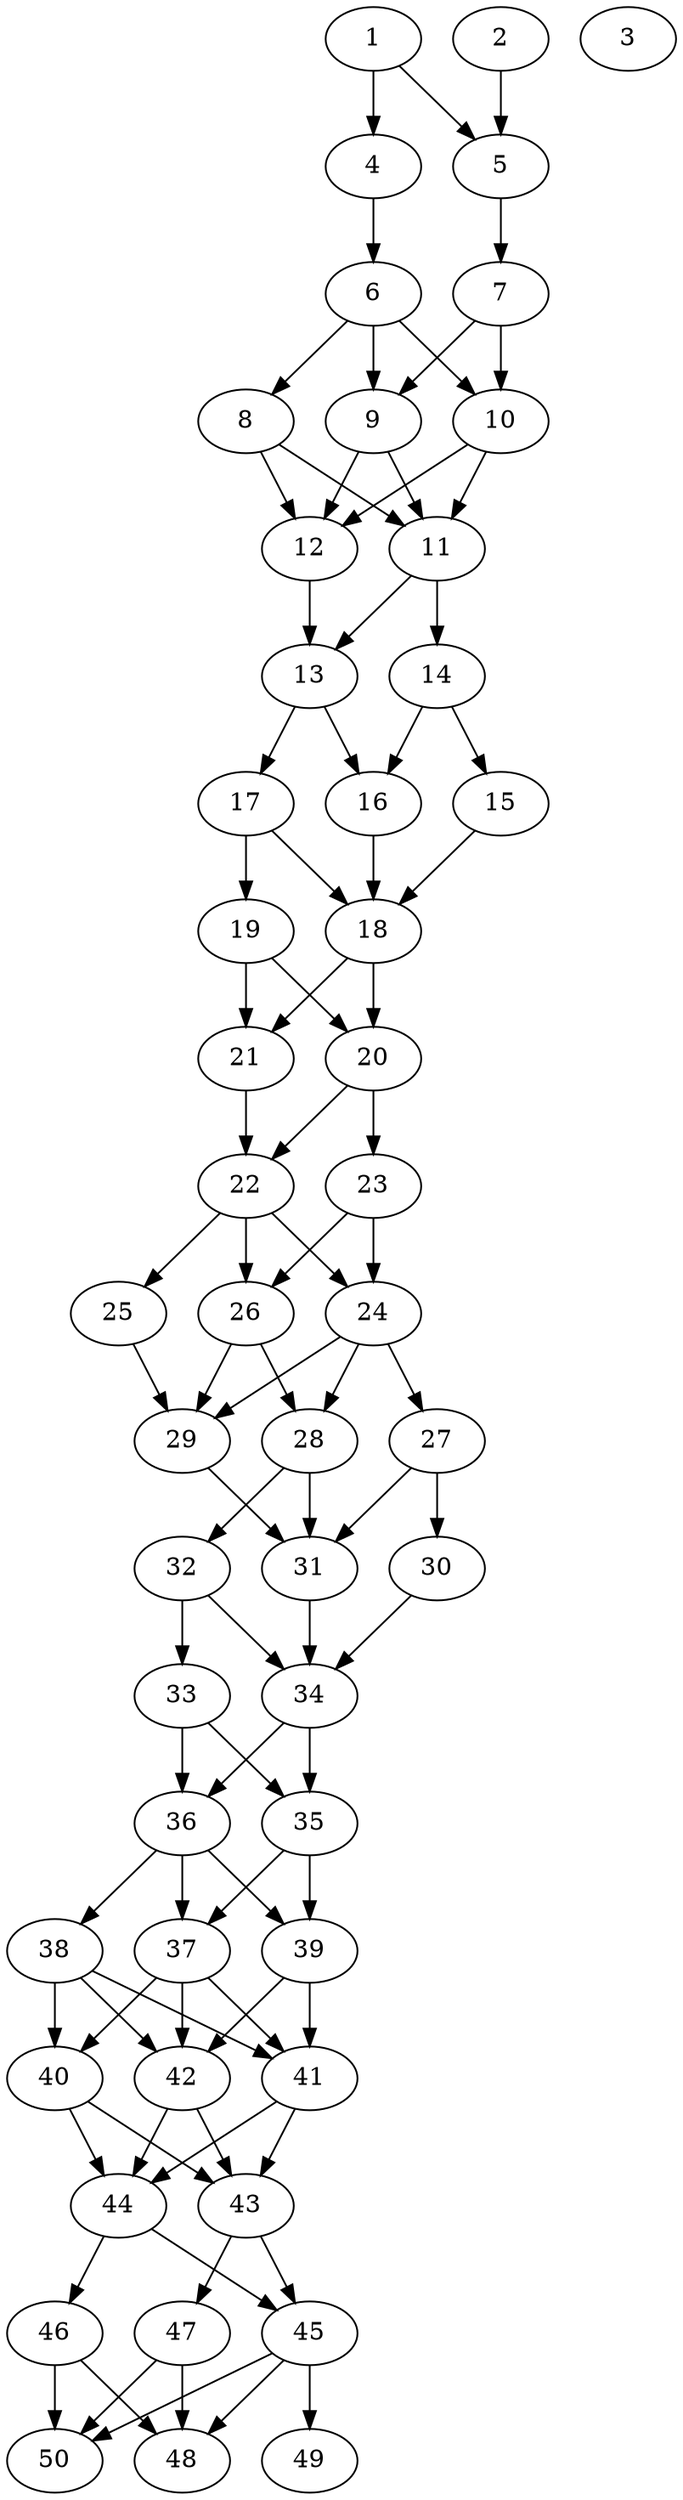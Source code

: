 // DAG automatically generated by daggen at Thu Oct  3 14:07:57 2019
// ./daggen --dot -n 50 --ccr 0.4 --fat 0.3 --regular 0.9 --density 0.9 --mindata 5242880 --maxdata 52428800 
digraph G {
  1 [size="77967360", alpha="0.11", expect_size="31186944"] 
  1 -> 4 [size ="31186944"]
  1 -> 5 [size ="31186944"]
  2 [size="31659520", alpha="0.18", expect_size="12663808"] 
  2 -> 5 [size ="12663808"]
  3 [size="34027520", alpha="0.10", expect_size="13611008"] 
  4 [size="24299520", alpha="0.02", expect_size="9719808"] 
  4 -> 6 [size ="9719808"]
  5 [size="75217920", alpha="0.18", expect_size="30087168"] 
  5 -> 7 [size ="30087168"]
  6 [size="78095360", alpha="0.12", expect_size="31238144"] 
  6 -> 8 [size ="31238144"]
  6 -> 9 [size ="31238144"]
  6 -> 10 [size ="31238144"]
  7 [size="88496640", alpha="0.16", expect_size="35398656"] 
  7 -> 9 [size ="35398656"]
  7 -> 10 [size ="35398656"]
  8 [size="48435200", alpha="0.12", expect_size="19374080"] 
  8 -> 11 [size ="19374080"]
  8 -> 12 [size ="19374080"]
  9 [size="95482880", alpha="0.11", expect_size="38193152"] 
  9 -> 11 [size ="38193152"]
  9 -> 12 [size ="38193152"]
  10 [size="45327360", alpha="0.04", expect_size="18130944"] 
  10 -> 11 [size ="18130944"]
  10 -> 12 [size ="18130944"]
  11 [size="19417600", alpha="0.15", expect_size="7767040"] 
  11 -> 13 [size ="7767040"]
  11 -> 14 [size ="7767040"]
  12 [size="84948480", alpha="0.13", expect_size="33979392"] 
  12 -> 13 [size ="33979392"]
  13 [size="71388160", alpha="0.20", expect_size="28555264"] 
  13 -> 16 [size ="28555264"]
  13 -> 17 [size ="28555264"]
  14 [size="14824960", alpha="0.05", expect_size="5929984"] 
  14 -> 15 [size ="5929984"]
  14 -> 16 [size ="5929984"]
  15 [size="25195520", alpha="0.13", expect_size="10078208"] 
  15 -> 18 [size ="10078208"]
  16 [size="129520640", alpha="0.07", expect_size="51808256"] 
  16 -> 18 [size ="51808256"]
  17 [size="79928320", alpha="0.01", expect_size="31971328"] 
  17 -> 18 [size ="31971328"]
  17 -> 19 [size ="31971328"]
  18 [size="55467520", alpha="0.13", expect_size="22187008"] 
  18 -> 20 [size ="22187008"]
  18 -> 21 [size ="22187008"]
  19 [size="126433280", alpha="0.06", expect_size="50573312"] 
  19 -> 20 [size ="50573312"]
  19 -> 21 [size ="50573312"]
  20 [size="73528320", alpha="0.03", expect_size="29411328"] 
  20 -> 22 [size ="29411328"]
  20 -> 23 [size ="29411328"]
  21 [size="95518720", alpha="0.11", expect_size="38207488"] 
  21 -> 22 [size ="38207488"]
  22 [size="66191360", alpha="0.02", expect_size="26476544"] 
  22 -> 24 [size ="26476544"]
  22 -> 25 [size ="26476544"]
  22 -> 26 [size ="26476544"]
  23 [size="26247680", alpha="0.17", expect_size="10499072"] 
  23 -> 24 [size ="10499072"]
  23 -> 26 [size ="10499072"]
  24 [size="25226240", alpha="0.14", expect_size="10090496"] 
  24 -> 27 [size ="10090496"]
  24 -> 28 [size ="10090496"]
  24 -> 29 [size ="10090496"]
  25 [size="57658880", alpha="0.01", expect_size="23063552"] 
  25 -> 29 [size ="23063552"]
  26 [size="15073280", alpha="0.19", expect_size="6029312"] 
  26 -> 28 [size ="6029312"]
  26 -> 29 [size ="6029312"]
  27 [size="56317440", alpha="0.10", expect_size="22526976"] 
  27 -> 30 [size ="22526976"]
  27 -> 31 [size ="22526976"]
  28 [size="63731200", alpha="0.07", expect_size="25492480"] 
  28 -> 31 [size ="25492480"]
  28 -> 32 [size ="25492480"]
  29 [size="23546880", alpha="0.18", expect_size="9418752"] 
  29 -> 31 [size ="9418752"]
  30 [size="57392640", alpha="0.15", expect_size="22957056"] 
  30 -> 34 [size ="22957056"]
  31 [size="74273280", alpha="0.12", expect_size="29709312"] 
  31 -> 34 [size ="29709312"]
  32 [size="21081600", alpha="0.02", expect_size="8432640"] 
  32 -> 33 [size ="8432640"]
  32 -> 34 [size ="8432640"]
  33 [size="34337280", alpha="0.02", expect_size="13734912"] 
  33 -> 35 [size ="13734912"]
  33 -> 36 [size ="13734912"]
  34 [size="16993280", alpha="0.02", expect_size="6797312"] 
  34 -> 35 [size ="6797312"]
  34 -> 36 [size ="6797312"]
  35 [size="98211840", alpha="0.03", expect_size="39284736"] 
  35 -> 37 [size ="39284736"]
  35 -> 39 [size ="39284736"]
  36 [size="104174080", alpha="0.05", expect_size="41669632"] 
  36 -> 37 [size ="41669632"]
  36 -> 38 [size ="41669632"]
  36 -> 39 [size ="41669632"]
  37 [size="99870720", alpha="0.18", expect_size="39948288"] 
  37 -> 40 [size ="39948288"]
  37 -> 41 [size ="39948288"]
  37 -> 42 [size ="39948288"]
  38 [size="42726400", alpha="0.18", expect_size="17090560"] 
  38 -> 40 [size ="17090560"]
  38 -> 41 [size ="17090560"]
  38 -> 42 [size ="17090560"]
  39 [size="86036480", alpha="0.18", expect_size="34414592"] 
  39 -> 41 [size ="34414592"]
  39 -> 42 [size ="34414592"]
  40 [size="76252160", alpha="0.07", expect_size="30500864"] 
  40 -> 43 [size ="30500864"]
  40 -> 44 [size ="30500864"]
  41 [size="45588480", alpha="0.11", expect_size="18235392"] 
  41 -> 43 [size ="18235392"]
  41 -> 44 [size ="18235392"]
  42 [size="118323200", alpha="0.04", expect_size="47329280"] 
  42 -> 43 [size ="47329280"]
  42 -> 44 [size ="47329280"]
  43 [size="130370560", alpha="0.18", expect_size="52148224"] 
  43 -> 45 [size ="52148224"]
  43 -> 47 [size ="52148224"]
  44 [size="22044160", alpha="0.15", expect_size="8817664"] 
  44 -> 45 [size ="8817664"]
  44 -> 46 [size ="8817664"]
  45 [size="30993920", alpha="0.20", expect_size="12397568"] 
  45 -> 48 [size ="12397568"]
  45 -> 49 [size ="12397568"]
  45 -> 50 [size ="12397568"]
  46 [size="51348480", alpha="0.05", expect_size="20539392"] 
  46 -> 48 [size ="20539392"]
  46 -> 50 [size ="20539392"]
  47 [size="81556480", alpha="0.17", expect_size="32622592"] 
  47 -> 48 [size ="32622592"]
  47 -> 50 [size ="32622592"]
  48 [size="70474240", alpha="0.17", expect_size="28189696"] 
  49 [size="60464640", alpha="0.20", expect_size="24185856"] 
  50 [size="46891520", alpha="0.10", expect_size="18756608"] 
}
